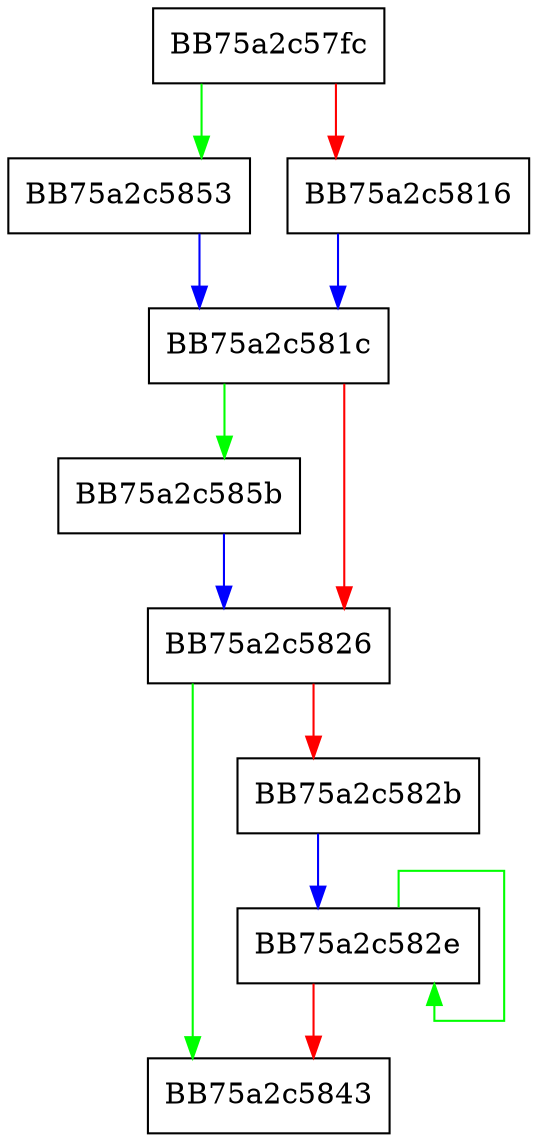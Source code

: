 digraph StrUpr {
  node [shape="box"];
  graph [splines=ortho];
  BB75a2c57fc -> BB75a2c5853 [color="green"];
  BB75a2c57fc -> BB75a2c5816 [color="red"];
  BB75a2c5816 -> BB75a2c581c [color="blue"];
  BB75a2c581c -> BB75a2c585b [color="green"];
  BB75a2c581c -> BB75a2c5826 [color="red"];
  BB75a2c5826 -> BB75a2c5843 [color="green"];
  BB75a2c5826 -> BB75a2c582b [color="red"];
  BB75a2c582b -> BB75a2c582e [color="blue"];
  BB75a2c582e -> BB75a2c582e [color="green"];
  BB75a2c582e -> BB75a2c5843 [color="red"];
  BB75a2c5853 -> BB75a2c581c [color="blue"];
  BB75a2c585b -> BB75a2c5826 [color="blue"];
}